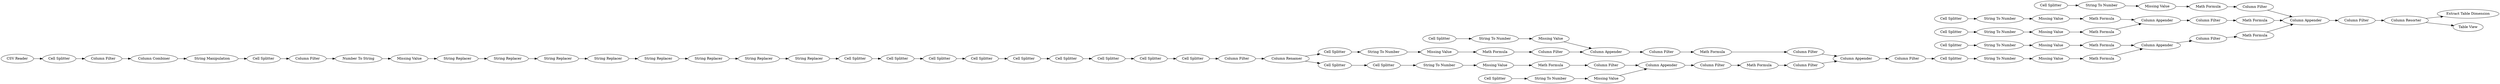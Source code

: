 digraph {
	"-99670479874194426_53" [label="Cell Splitter"]
	"-2212671720037641946_28" [label="Column Resorter"]
	"-646856359584213231_54" [label="Missing Value"]
	"-9149650494525987048_15" [label="Cell Splitter"]
	"-646856359584213231_61" [label="String To Number"]
	"-646856359584213231_49" [label="Column Appender"]
	"-646856359584213231_38" [label="String To Number"]
	"-2212671720037641946_34" [label="Column Renamer"]
	"-9068594869072615476_36" [label="Cell Splitter"]
	"-9068594869072615476_51" [label="Math Formula"]
	"-9149650494525987048_16" [label="Column Filter"]
	"-9068594869072615476_47" [label="Column Filter"]
	"-826253684445854136_26" [label="String Replacer"]
	"-646856359584213231_41" [label="Math Formula"]
	"-646856359584213231_53" [label="String To Number"]
	"-646856359584213231_70" [label="Column Appender"]
	"-9149650494525987048_9" [label="Column Combiner"]
	"6426586194605126361_37" [label="Cell Splitter"]
	"-99670479874194426_54" [label="String To Number"]
	"-2212671720037641946_57" [label="Column Filter"]
	"-9068594869072615476_41" [label="Math Formula"]
	"-646856359584213231_60" [label="Cell Splitter"]
	"-99670479874194426_37" [label="Cell Splitter"]
	"-646856359584213231_62" [label="String To Number"]
	"-646856359584213231_56" [label="Math Formula"]
	"6426586194605126361_32" [label="Cell Splitter"]
	"-646856359584213231_65" [label="Cell Splitter"]
	"-99670479874194426_47" [label="Column Filter"]
	"-9068594869072615476_43" [label="Missing Value"]
	"-646856359584213231_42" [label="String To Number"]
	"-2212671720037641946_56" [label="Column Appender"]
	"-646856359584213231_63" [label="Missing Value"]
	"-2212671720037641946_55" [label="Column Filter"]
	"-2212671720037641946_60" [label="CSV Reader"]
	"-646856359584213231_58" [label="Column Appender"]
	"-9068594869072615476_49" [label="Column Appender"]
	"-9068594869072615476_50" [label="Column Filter"]
	"-646856359584213231_59" [label="Column Filter"]
	"-646856359584213231_52" [label="Cell Splitter"]
	"-646856359584213231_40" [label="Missing Value"]
	"-2212671720037641946_54" [label="Column Filter"]
	"6426586194605126361_30" [label="Cell Splitter"]
	"-2212671720037641946_32" [label="Column Filter"]
	"-2212671720037641946_62" [label="Extract Table Dimension"]
	"-99670479874194426_51" [label="Math Formula"]
	"-826253684445854136_23" [label="String Replacer"]
	"-646856359584213231_66" [label="Column Filter"]
	"-826253684445854136_22" [label="String Replacer"]
	"-9068594869072615476_37" [label="Cell Splitter"]
	"-646856359584213231_55" [label="Math Formula"]
	"-9149650494525987048_4" [label="Cell Splitter"]
	"-99670479874194426_42" [label="String To Number"]
	"6426586194605126361_33" [label="Cell Splitter"]
	"-646856359584213231_36" [label="Cell Splitter"]
	"-646856359584213231_68" [label="Math Formula"]
	"-646856359584213231_47" [label="Column Filter"]
	"6426586194605126361_31" [label="Cell Splitter"]
	"-99670479874194426_36" [label="Cell Splitter"]
	"-2212671720037641946_18" [label="Missing Value"]
	"6426586194605126361_35" [label="Cell Splitter"]
	"-2212671720037641946_61" [label="Table View"]
	"-826253684445854136_28" [label="String Replacer"]
	"-99670479874194426_43" [label="Missing Value"]
	"-646856359584213231_67" [label="Math Formula"]
	"-826253684445854136_27" [label="String Replacer"]
	"-646856359584213231_43" [label="Missing Value"]
	"-99670479874194426_55" [label="Missing Value"]
	"-646856359584213231_64" [label="Missing Value"]
	"6426586194605126361_29" [label="Cell Splitter"]
	"-826253684445854136_25" [label="String Replacer"]
	"-9068594869072615476_40" [label="Missing Value"]
	"-99670479874194426_50" [label="Column Filter"]
	"-99670479874194426_49" [label="Column Appender"]
	"-826253684445854136_24" [label="String Replacer"]
	"-826253684445854136_29" [label="String Replacer"]
	"-646856359584213231_50" [label="Column Filter"]
	"-2212671720037641946_20" [label="Number To String"]
	"-646856359584213231_69" [label="Math Formula"]
	"-9068594869072615476_38" [label="String To Number"]
	"6426586194605126361_34" [label="Cell Splitter"]
	"-9068594869072615476_42" [label="String To Number"]
	"-9149650494525987048_10" [label="String Manipulation"]
	"-9149650494525987048_5" [label="Column Filter"]
	"6426586194605126361_36" [label="Cell Splitter"]
	"-99670479874194426_56" [label="Math Formula"]
	"-646856359584213231_57" [label="Math Formula"]
	"-646856359584213231_37" [label="Cell Splitter"]
	"-2212671720037641946_34" -> "-99670479874194426_36"
	"-646856359584213231_38" -> "-646856359584213231_40"
	"6426586194605126361_32" -> "6426586194605126361_33"
	"-646856359584213231_43" -> "-646856359584213231_55"
	"-2212671720037641946_60" -> "-9149650494525987048_4"
	"-646856359584213231_65" -> "-646856359584213231_61"
	"6426586194605126361_34" -> "6426586194605126361_35"
	"-99670479874194426_53" -> "-99670479874194426_54"
	"-9149650494525987048_5" -> "-9149650494525987048_9"
	"-99670479874194426_36" -> "-99670479874194426_53"
	"-646856359584213231_50" -> "-646856359584213231_49"
	"-646856359584213231_61" -> "-646856359584213231_63"
	"-2212671720037641946_28" -> "-2212671720037641946_62"
	"6426586194605126361_33" -> "6426586194605126361_34"
	"-646856359584213231_37" -> "-646856359584213231_42"
	"-2212671720037641946_28" -> "-2212671720037641946_61"
	"-826253684445854136_23" -> "-826253684445854136_24"
	"-99670479874194426_50" -> "-99670479874194426_49"
	"-826253684445854136_26" -> "-826253684445854136_27"
	"-9149650494525987048_10" -> "-9149650494525987048_15"
	"-646856359584213231_55" -> "-646856359584213231_58"
	"-2212671720037641946_56" -> "-2212671720037641946_57"
	"-2212671720037641946_18" -> "-826253684445854136_22"
	"-646856359584213231_62" -> "-646856359584213231_64"
	"-646856359584213231_40" -> "-646856359584213231_41"
	"-9149650494525987048_15" -> "-9149650494525987048_16"
	"-99670479874194426_43" -> "-99670479874194426_49"
	"-99670479874194426_47" -> "-99670479874194426_51"
	"-99670479874194426_56" -> "-99670479874194426_50"
	"-646856359584213231_54" -> "-646856359584213231_56"
	"6426586194605126361_29" -> "6426586194605126361_30"
	"-9149650494525987048_9" -> "-9149650494525987048_10"
	"-646856359584213231_66" -> "-646856359584213231_69"
	"-646856359584213231_56" -> "-646856359584213231_58"
	"-2212671720037641946_32" -> "-2212671720037641946_34"
	"-99670479874194426_51" -> "-2212671720037641946_55"
	"-99670479874194426_55" -> "-99670479874194426_56"
	"-9149650494525987048_16" -> "-2212671720037641946_20"
	"-9068594869072615476_50" -> "-9068594869072615476_49"
	"-99670479874194426_54" -> "-99670479874194426_55"
	"-9068594869072615476_51" -> "-2212671720037641946_54"
	"-646856359584213231_70" -> "-646856359584213231_66"
	"-646856359584213231_69" -> "-646856359584213231_49"
	"-9068594869072615476_40" -> "-9068594869072615476_41"
	"-826253684445854136_29" -> "6426586194605126361_29"
	"-646856359584213231_53" -> "-646856359584213231_54"
	"-9068594869072615476_36" -> "-9068594869072615476_38"
	"-2212671720037641946_34" -> "-9068594869072615476_36"
	"-9068594869072615476_47" -> "-9068594869072615476_51"
	"-99670479874194426_37" -> "-99670479874194426_42"
	"-9068594869072615476_38" -> "-9068594869072615476_40"
	"-2212671720037641946_54" -> "-2212671720037641946_56"
	"6426586194605126361_36" -> "6426586194605126361_37"
	"-826253684445854136_22" -> "-826253684445854136_23"
	"-646856359584213231_67" -> "-646856359584213231_70"
	"6426586194605126361_37" -> "-2212671720037641946_32"
	"-826253684445854136_24" -> "-826253684445854136_25"
	"-9068594869072615476_49" -> "-9068594869072615476_47"
	"-646856359584213231_58" -> "-646856359584213231_59"
	"-9068594869072615476_41" -> "-9068594869072615476_50"
	"-826253684445854136_28" -> "-826253684445854136_29"
	"-646856359584213231_63" -> "-646856359584213231_67"
	"-9068594869072615476_43" -> "-9068594869072615476_49"
	"-646856359584213231_59" -> "-646856359584213231_57"
	"-646856359584213231_41" -> "-646856359584213231_50"
	"-2212671720037641946_57" -> "-646856359584213231_65"
	"-646856359584213231_36" -> "-646856359584213231_38"
	"-646856359584213231_52" -> "-646856359584213231_53"
	"-99670479874194426_49" -> "-99670479874194426_47"
	"-9149650494525987048_4" -> "-9149650494525987048_5"
	"-646856359584213231_42" -> "-646856359584213231_43"
	"-646856359584213231_68" -> "-646856359584213231_70"
	"-646856359584213231_64" -> "-646856359584213231_68"
	"-646856359584213231_49" -> "-646856359584213231_47"
	"-646856359584213231_57" -> "-646856359584213231_49"
	"-2212671720037641946_55" -> "-2212671720037641946_56"
	"-2212671720037641946_20" -> "-2212671720037641946_18"
	"6426586194605126361_30" -> "6426586194605126361_31"
	"-646856359584213231_60" -> "-646856359584213231_62"
	"6426586194605126361_35" -> "6426586194605126361_36"
	"-826253684445854136_27" -> "-826253684445854136_28"
	"-99670479874194426_42" -> "-99670479874194426_43"
	"-646856359584213231_47" -> "-2212671720037641946_28"
	"6426586194605126361_31" -> "6426586194605126361_32"
	"-9068594869072615476_42" -> "-9068594869072615476_43"
	"-9068594869072615476_37" -> "-9068594869072615476_42"
	"-826253684445854136_25" -> "-826253684445854136_26"
	rankdir=LR
}
